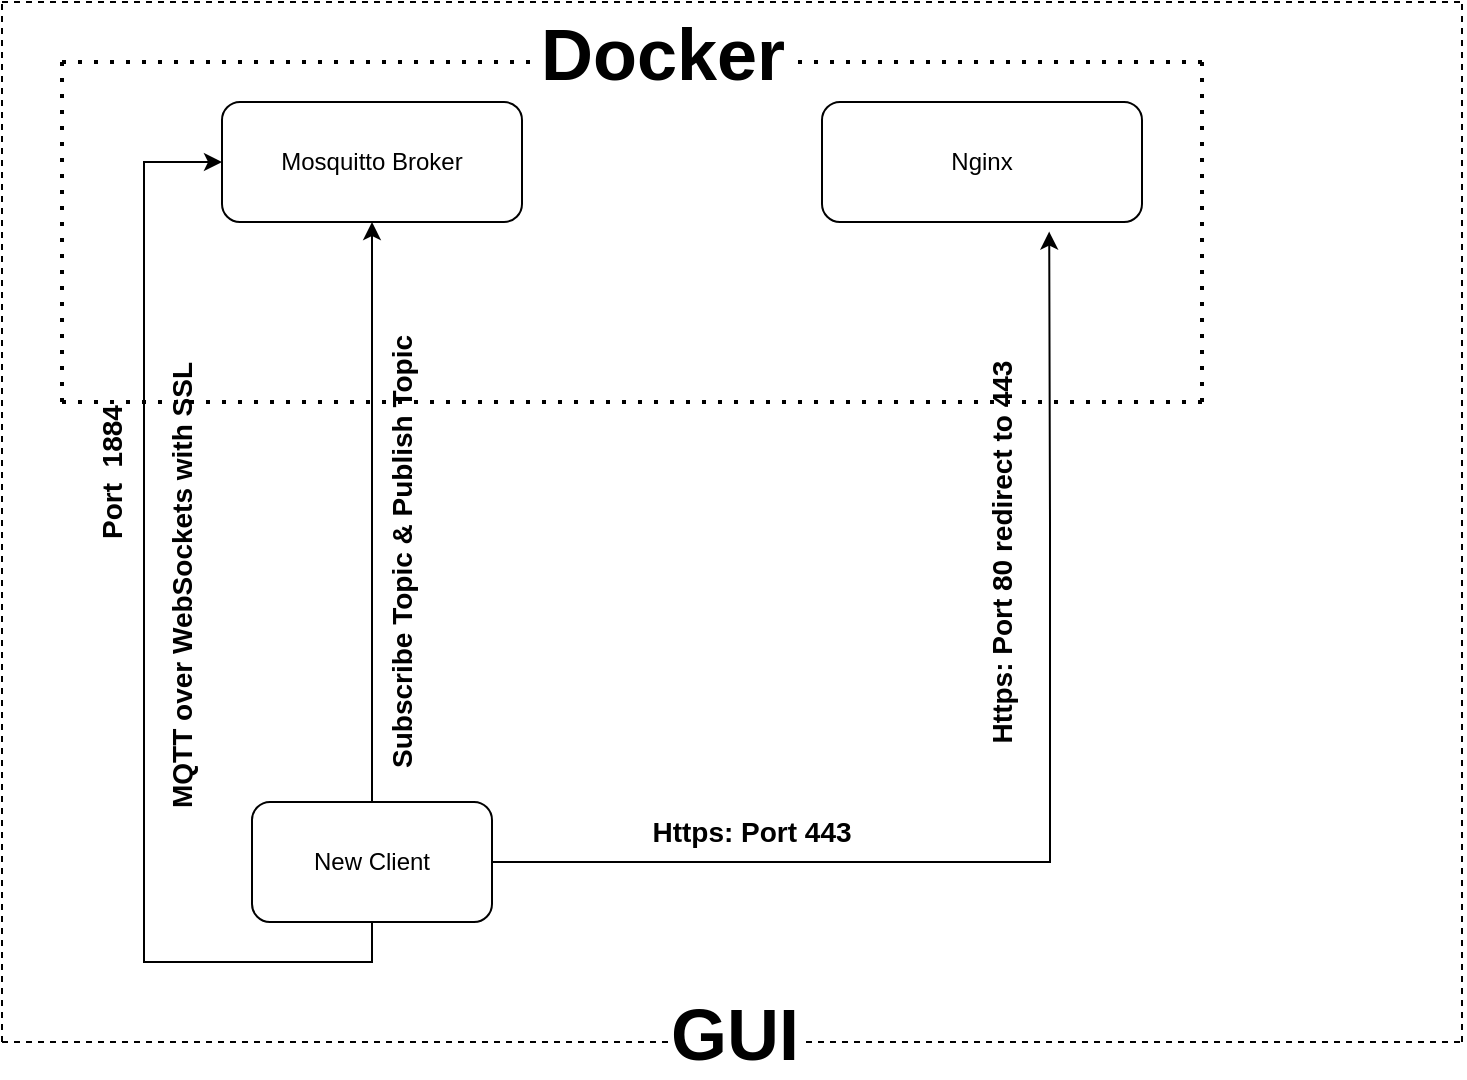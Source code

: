 <mxfile version="26.0.16">
  <diagram name="Pagina-1" id="hnuvUjYtpCe2AVrizgu8">
    <mxGraphModel dx="1290" dy="621" grid="1" gridSize="10" guides="1" tooltips="1" connect="1" arrows="1" fold="1" page="1" pageScale="1" pageWidth="827" pageHeight="1169" math="0" shadow="0">
      <root>
        <mxCell id="0" />
        <mxCell id="1" parent="0" />
        <mxCell id="qBlDC1ZJHtbCeDPX45Zv-1" value="Mosquitto Broker" style="rounded=1;whiteSpace=wrap;html=1;" vertex="1" parent="1">
          <mxGeometry x="150" y="60" width="150" height="60" as="geometry" />
        </mxCell>
        <mxCell id="qBlDC1ZJHtbCeDPX45Zv-2" value="Nginx" style="rounded=1;whiteSpace=wrap;html=1;" vertex="1" parent="1">
          <mxGeometry x="450" y="60" width="160" height="60" as="geometry" />
        </mxCell>
        <mxCell id="qBlDC1ZJHtbCeDPX45Zv-9" style="edgeStyle=orthogonalEdgeStyle;rounded=0;orthogonalLoop=1;jettySize=auto;html=1;entryX=0;entryY=0.5;entryDx=0;entryDy=0;" edge="1" parent="1" source="qBlDC1ZJHtbCeDPX45Zv-4" target="qBlDC1ZJHtbCeDPX45Zv-1">
          <mxGeometry relative="1" as="geometry">
            <mxPoint x="110" y="390" as="targetPoint" />
            <Array as="points">
              <mxPoint x="225" y="490" />
              <mxPoint x="111" y="490" />
              <mxPoint x="111" y="90" />
            </Array>
          </mxGeometry>
        </mxCell>
        <mxCell id="qBlDC1ZJHtbCeDPX45Zv-30" style="edgeStyle=orthogonalEdgeStyle;rounded=0;orthogonalLoop=1;jettySize=auto;html=1;exitX=0.5;exitY=0;exitDx=0;exitDy=0;entryX=0.5;entryY=1;entryDx=0;entryDy=0;" edge="1" parent="1" source="qBlDC1ZJHtbCeDPX45Zv-4" target="qBlDC1ZJHtbCeDPX45Zv-1">
          <mxGeometry relative="1" as="geometry">
            <Array as="points">
              <mxPoint x="225" y="280" />
              <mxPoint x="225" y="280" />
            </Array>
          </mxGeometry>
        </mxCell>
        <mxCell id="qBlDC1ZJHtbCeDPX45Zv-4" value="New Client" style="rounded=1;whiteSpace=wrap;html=1;" vertex="1" parent="1">
          <mxGeometry x="165" y="410" width="120" height="60" as="geometry" />
        </mxCell>
        <mxCell id="qBlDC1ZJHtbCeDPX45Zv-12" value="&lt;b&gt;&lt;font style=&quot;font-size: 14px;&quot;&gt;Port&amp;nbsp; 1884&lt;/font&gt;&lt;/b&gt;" style="text;html=1;align=center;verticalAlign=middle;whiteSpace=wrap;rounded=0;rotation=-90;" vertex="1" parent="1">
          <mxGeometry x="60" y="230" width="70" height="30" as="geometry" />
        </mxCell>
        <mxCell id="qBlDC1ZJHtbCeDPX45Zv-17" value="&lt;b&gt;&lt;font style=&quot;font-size: 14px;&quot;&gt;Https: Port 443&lt;/font&gt;&lt;/b&gt;" style="text;html=1;align=center;verticalAlign=middle;whiteSpace=wrap;rounded=0;rotation=0;" vertex="1" parent="1">
          <mxGeometry x="360" y="410" width="110" height="30" as="geometry" />
        </mxCell>
        <mxCell id="qBlDC1ZJHtbCeDPX45Zv-18" style="edgeStyle=orthogonalEdgeStyle;rounded=0;orthogonalLoop=1;jettySize=auto;html=1;entryX=0.71;entryY=1.08;entryDx=0;entryDy=0;entryPerimeter=0;" edge="1" parent="1" source="qBlDC1ZJHtbCeDPX45Zv-4" target="qBlDC1ZJHtbCeDPX45Zv-2">
          <mxGeometry relative="1" as="geometry">
            <Array as="points">
              <mxPoint x="564" y="270" />
              <mxPoint x="564" y="270" />
            </Array>
          </mxGeometry>
        </mxCell>
        <mxCell id="qBlDC1ZJHtbCeDPX45Zv-20" value="&lt;b&gt;&lt;font style=&quot;font-size: 14px;&quot;&gt;MQTT over WebSockets with SSL&lt;/font&gt;&lt;/b&gt;" style="text;whiteSpace=wrap;html=1;rotation=-90;" vertex="1" parent="1">
          <mxGeometry x="20" y="280" width="230" height="40" as="geometry" />
        </mxCell>
        <mxCell id="qBlDC1ZJHtbCeDPX45Zv-25" value="&lt;span style=&quot;font-size: 14px;&quot;&gt;&lt;b&gt;Subscribe Topic &amp;amp; Publish Topic&lt;/b&gt;&lt;/span&gt;" style="text;whiteSpace=wrap;html=1;rotation=-90;" vertex="1" parent="1">
          <mxGeometry x="130" y="260" width="230" height="40" as="geometry" />
        </mxCell>
        <mxCell id="qBlDC1ZJHtbCeDPX45Zv-31" value="&lt;b&gt;&lt;font style=&quot;font-size: 14px;&quot;&gt;Https: Port 80 redirect to 443&lt;/font&gt;&lt;/b&gt;" style="text;html=1;align=center;verticalAlign=middle;whiteSpace=wrap;rounded=0;rotation=-90;" vertex="1" parent="1">
          <mxGeometry x="440" y="270" width="200" height="30" as="geometry" />
        </mxCell>
        <mxCell id="qBlDC1ZJHtbCeDPX45Zv-32" value="" style="endArrow=none;dashed=1;html=1;dashPattern=1 3;strokeWidth=2;rounded=0;" edge="1" parent="1">
          <mxGeometry width="50" height="50" relative="1" as="geometry">
            <mxPoint x="70" y="40" as="sourcePoint" />
            <mxPoint x="640" y="40" as="targetPoint" />
          </mxGeometry>
        </mxCell>
        <mxCell id="qBlDC1ZJHtbCeDPX45Zv-37" value="&lt;font style=&quot;font-size: 36px;&quot;&gt;&lt;b style=&quot;&quot;&gt;Docker&lt;/b&gt;&lt;/font&gt;" style="edgeLabel;html=1;align=center;verticalAlign=middle;resizable=0;points=[];" vertex="1" connectable="0" parent="qBlDC1ZJHtbCeDPX45Zv-32">
          <mxGeometry x="-0.07" y="4" relative="1" as="geometry">
            <mxPoint x="35" as="offset" />
          </mxGeometry>
        </mxCell>
        <mxCell id="qBlDC1ZJHtbCeDPX45Zv-34" value="" style="endArrow=none;dashed=1;html=1;dashPattern=1 3;strokeWidth=2;rounded=0;" edge="1" parent="1">
          <mxGeometry width="50" height="50" relative="1" as="geometry">
            <mxPoint x="640" y="210" as="sourcePoint" />
            <mxPoint x="640" y="40" as="targetPoint" />
          </mxGeometry>
        </mxCell>
        <mxCell id="qBlDC1ZJHtbCeDPX45Zv-35" value="" style="endArrow=none;dashed=1;html=1;dashPattern=1 3;strokeWidth=2;rounded=0;" edge="1" parent="1">
          <mxGeometry width="50" height="50" relative="1" as="geometry">
            <mxPoint x="70" y="210" as="sourcePoint" />
            <mxPoint x="640" y="210" as="targetPoint" />
          </mxGeometry>
        </mxCell>
        <mxCell id="qBlDC1ZJHtbCeDPX45Zv-36" value="" style="endArrow=none;dashed=1;html=1;dashPattern=1 3;strokeWidth=2;rounded=0;" edge="1" parent="1">
          <mxGeometry width="50" height="50" relative="1" as="geometry">
            <mxPoint x="70" y="210" as="sourcePoint" />
            <mxPoint x="70" y="40" as="targetPoint" />
          </mxGeometry>
        </mxCell>
        <mxCell id="qBlDC1ZJHtbCeDPX45Zv-39" value="" style="endArrow=none;dashed=1;html=1;rounded=0;" edge="1" parent="1">
          <mxGeometry width="50" height="50" relative="1" as="geometry">
            <mxPoint x="40" y="530" as="sourcePoint" />
            <mxPoint x="770" y="530" as="targetPoint" />
          </mxGeometry>
        </mxCell>
        <mxCell id="qBlDC1ZJHtbCeDPX45Zv-44" value="&lt;font style=&quot;font-size: 36px;&quot;&gt;&lt;b&gt;GUI&lt;/b&gt;&lt;/font&gt;" style="edgeLabel;html=1;align=center;verticalAlign=middle;resizable=0;points=[];" vertex="1" connectable="0" parent="qBlDC1ZJHtbCeDPX45Zv-39">
          <mxGeometry x="0.003" y="4" relative="1" as="geometry">
            <mxPoint as="offset" />
          </mxGeometry>
        </mxCell>
        <mxCell id="qBlDC1ZJHtbCeDPX45Zv-41" value="" style="endArrow=none;dashed=1;html=1;rounded=0;" edge="1" parent="1">
          <mxGeometry width="50" height="50" relative="1" as="geometry">
            <mxPoint x="770" y="530" as="sourcePoint" />
            <mxPoint x="770" y="10" as="targetPoint" />
          </mxGeometry>
        </mxCell>
        <mxCell id="qBlDC1ZJHtbCeDPX45Zv-42" value="" style="endArrow=none;dashed=1;html=1;rounded=0;" edge="1" parent="1">
          <mxGeometry width="50" height="50" relative="1" as="geometry">
            <mxPoint x="40" y="530" as="sourcePoint" />
            <mxPoint x="40" y="10" as="targetPoint" />
          </mxGeometry>
        </mxCell>
        <mxCell id="qBlDC1ZJHtbCeDPX45Zv-43" value="" style="endArrow=none;dashed=1;html=1;rounded=0;" edge="1" parent="1">
          <mxGeometry width="50" height="50" relative="1" as="geometry">
            <mxPoint x="40" y="10" as="sourcePoint" />
            <mxPoint x="770" y="10" as="targetPoint" />
          </mxGeometry>
        </mxCell>
      </root>
    </mxGraphModel>
  </diagram>
</mxfile>
